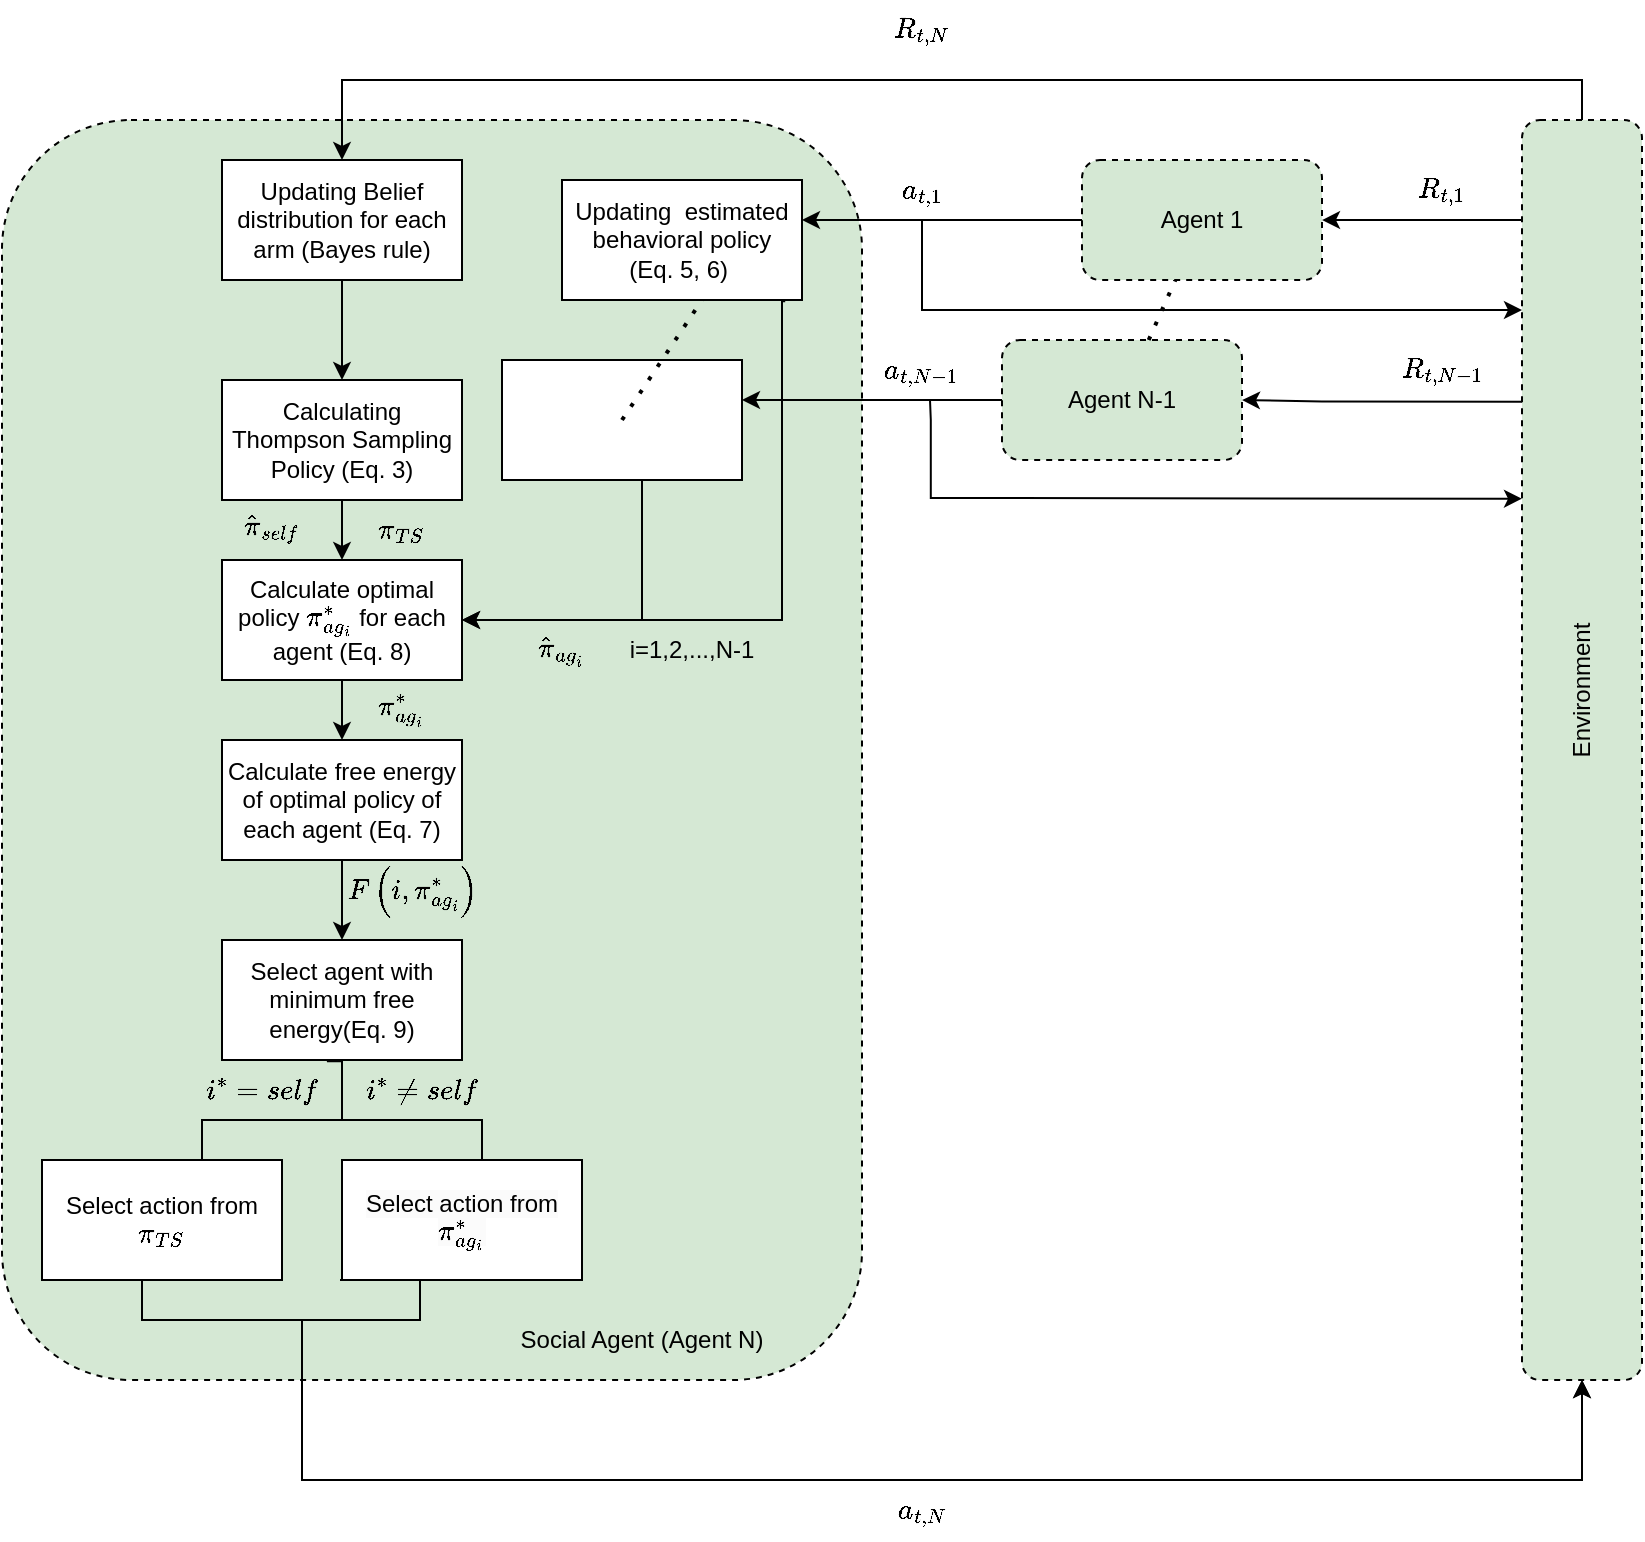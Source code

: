 <mxfile version="21.6.8" type="github" pages="3">
  <diagram name="Page-1" id="jLKKZluM8srTzTSJDMef">
    <mxGraphModel dx="1290" dy="1674" grid="1" gridSize="10" guides="1" tooltips="1" connect="1" arrows="1" fold="1" page="1" pageScale="1" pageWidth="850" pageHeight="1100" math="1" shadow="0">
      <root>
        <mxCell id="0" />
        <mxCell id="1" parent="0" />
        <mxCell id="Uau8ywvGDSGfsXAt1Brf-23" value="" style="startSize=0;dashed=1;rounded=1;fillColor=#D5E8D4;" parent="1" vertex="1">
          <mxGeometry x="20" y="50" width="430" height="630" as="geometry">
            <mxRectangle y="40" width="50" height="40" as="alternateBounds" />
          </mxGeometry>
        </mxCell>
        <mxCell id="Uau8ywvGDSGfsXAt1Brf-1" value="Updating Belief distribution for each arm (Bayes rule)" style="rounded=0;whiteSpace=wrap;html=1;" parent="Uau8ywvGDSGfsXAt1Brf-23" vertex="1">
          <mxGeometry x="110" y="20" width="120" height="60" as="geometry" />
        </mxCell>
        <mxCell id="Uau8ywvGDSGfsXAt1Brf-3" value="Calculating Thompson Sampling Policy (Eq. 3)" style="rounded=0;whiteSpace=wrap;html=1;" parent="Uau8ywvGDSGfsXAt1Brf-23" vertex="1">
          <mxGeometry x="110" y="130" width="120" height="60" as="geometry" />
        </mxCell>
        <mxCell id="Uau8ywvGDSGfsXAt1Brf-2" style="edgeStyle=orthogonalEdgeStyle;rounded=0;orthogonalLoop=1;jettySize=auto;html=1;exitX=0.5;exitY=1;exitDx=0;exitDy=0;entryX=0.5;entryY=0;entryDx=0;entryDy=0;" parent="Uau8ywvGDSGfsXAt1Brf-23" source="Uau8ywvGDSGfsXAt1Brf-1" target="Uau8ywvGDSGfsXAt1Brf-3" edge="1">
          <mxGeometry relative="1" as="geometry">
            <mxPoint x="170" y="120" as="targetPoint" />
          </mxGeometry>
        </mxCell>
        <mxCell id="Uau8ywvGDSGfsXAt1Brf-5" value="Calculate optimal policy \(\pi_{ag_i}^{*}\) for each agent (Eq. 8)" style="rounded=0;whiteSpace=wrap;html=1;" parent="Uau8ywvGDSGfsXAt1Brf-23" vertex="1">
          <mxGeometry x="110" y="220" width="120" height="60" as="geometry" />
        </mxCell>
        <mxCell id="Uau8ywvGDSGfsXAt1Brf-4" style="edgeStyle=orthogonalEdgeStyle;rounded=0;orthogonalLoop=1;jettySize=auto;html=1;entryX=0.5;entryY=0;entryDx=0;entryDy=0;" parent="Uau8ywvGDSGfsXAt1Brf-23" target="Uau8ywvGDSGfsXAt1Brf-5" edge="1">
          <mxGeometry relative="1" as="geometry">
            <mxPoint x="169" y="210" as="targetPoint" />
            <mxPoint x="170" y="190" as="sourcePoint" />
          </mxGeometry>
        </mxCell>
        <mxCell id="Uau8ywvGDSGfsXAt1Brf-7" value="Calculate free energy of optimal policy of each agent (Eq. 7)" style="rounded=0;whiteSpace=wrap;html=1;" parent="Uau8ywvGDSGfsXAt1Brf-23" vertex="1">
          <mxGeometry x="110" y="310" width="120" height="60" as="geometry" />
        </mxCell>
        <mxCell id="Uau8ywvGDSGfsXAt1Brf-6" style="edgeStyle=orthogonalEdgeStyle;rounded=0;orthogonalLoop=1;jettySize=auto;html=1;exitX=0.5;exitY=1;exitDx=0;exitDy=0;entryX=0.5;entryY=0;entryDx=0;entryDy=0;" parent="Uau8ywvGDSGfsXAt1Brf-23" source="Uau8ywvGDSGfsXAt1Brf-5" target="Uau8ywvGDSGfsXAt1Brf-7" edge="1">
          <mxGeometry relative="1" as="geometry">
            <mxPoint x="170" y="310" as="targetPoint" />
          </mxGeometry>
        </mxCell>
        <mxCell id="Uau8ywvGDSGfsXAt1Brf-11" style="edgeStyle=orthogonalEdgeStyle;rounded=0;orthogonalLoop=1;jettySize=auto;html=1;exitX=0.437;exitY=1.01;exitDx=0;exitDy=0;exitPerimeter=0;" parent="Uau8ywvGDSGfsXAt1Brf-23" source="Uau8ywvGDSGfsXAt1Brf-9" edge="1">
          <mxGeometry relative="1" as="geometry">
            <mxPoint x="100" y="530" as="targetPoint" />
            <mxPoint x="160" y="480" as="sourcePoint" />
            <Array as="points">
              <mxPoint x="170" y="471" />
              <mxPoint x="170" y="500" />
              <mxPoint x="100" y="500" />
            </Array>
          </mxGeometry>
        </mxCell>
        <mxCell id="Uau8ywvGDSGfsXAt1Brf-12" style="edgeStyle=orthogonalEdgeStyle;rounded=0;orthogonalLoop=1;jettySize=auto;html=1;exitX=0.5;exitY=1;exitDx=0;exitDy=0;" parent="Uau8ywvGDSGfsXAt1Brf-23" source="Uau8ywvGDSGfsXAt1Brf-9" edge="1">
          <mxGeometry relative="1" as="geometry">
            <mxPoint x="240" y="530" as="targetPoint" />
            <mxPoint x="180" y="480" as="sourcePoint" />
            <Array as="points">
              <mxPoint x="170" y="500" />
              <mxPoint x="240" y="500" />
            </Array>
          </mxGeometry>
        </mxCell>
        <mxCell id="Uau8ywvGDSGfsXAt1Brf-9" value="Select agent with minimum free energy(Eq. 9)" style="rounded=0;whiteSpace=wrap;html=1;" parent="Uau8ywvGDSGfsXAt1Brf-23" vertex="1">
          <mxGeometry x="110" y="410" width="120" height="60" as="geometry" />
        </mxCell>
        <mxCell id="Uau8ywvGDSGfsXAt1Brf-10" style="edgeStyle=orthogonalEdgeStyle;rounded=0;orthogonalLoop=1;jettySize=auto;html=1;exitX=0.5;exitY=1;exitDx=0;exitDy=0;entryX=0.5;entryY=0;entryDx=0;entryDy=0;" parent="Uau8ywvGDSGfsXAt1Brf-23" source="Uau8ywvGDSGfsXAt1Brf-7" target="Uau8ywvGDSGfsXAt1Brf-9" edge="1">
          <mxGeometry relative="1" as="geometry" />
        </mxCell>
        <mxCell id="Uau8ywvGDSGfsXAt1Brf-13" value="Select action from \(\pi_{TS}\)" style="rounded=0;whiteSpace=wrap;html=1;" parent="Uau8ywvGDSGfsXAt1Brf-23" vertex="1">
          <mxGeometry x="20" y="520" width="120" height="60" as="geometry" />
        </mxCell>
        <mxCell id="Uau8ywvGDSGfsXAt1Brf-14" value="&lt;span style=&quot;color: rgb(0, 0, 0); font-family: Helvetica; font-size: 12px; font-style: normal; font-variant-ligatures: normal; font-variant-caps: normal; font-weight: 400; letter-spacing: normal; orphans: 2; text-align: center; text-indent: 0px; text-transform: none; widows: 2; word-spacing: 0px; -webkit-text-stroke-width: 0px; background-color: rgb(251, 251, 251); text-decoration-thickness: initial; text-decoration-style: initial; text-decoration-color: initial; float: none; display: inline !important;&quot;&gt;Select action from\(\pi_{ag_i}^{*}\)&lt;/span&gt;" style="rounded=0;whiteSpace=wrap;html=1;" parent="Uau8ywvGDSGfsXAt1Brf-23" vertex="1">
          <mxGeometry x="170" y="520" width="120" height="60" as="geometry" />
        </mxCell>
        <mxCell id="Uau8ywvGDSGfsXAt1Brf-17" style="edgeStyle=orthogonalEdgeStyle;rounded=0;orthogonalLoop=1;jettySize=auto;html=1;entryX=1;entryY=0.5;entryDx=0;entryDy=0;exitX=0.5;exitY=1;exitDx=0;exitDy=0;" parent="Uau8ywvGDSGfsXAt1Brf-23" target="Uau8ywvGDSGfsXAt1Brf-5" edge="1">
          <mxGeometry relative="1" as="geometry">
            <mxPoint x="320" y="180" as="sourcePoint" />
            <Array as="points">
              <mxPoint x="320" y="250" />
            </Array>
          </mxGeometry>
        </mxCell>
        <mxCell id="Uau8ywvGDSGfsXAt1Brf-18" value="" style="rounded=0;whiteSpace=wrap;html=1;" parent="Uau8ywvGDSGfsXAt1Brf-23" vertex="1">
          <mxGeometry x="250" y="120" width="120" height="60" as="geometry" />
        </mxCell>
        <mxCell id="Uau8ywvGDSGfsXAt1Brf-19" value="" style="endArrow=none;dashed=1;html=1;dashPattern=1 3;strokeWidth=2;rounded=0;" parent="Uau8ywvGDSGfsXAt1Brf-23" edge="1">
          <mxGeometry width="50" height="50" relative="1" as="geometry">
            <mxPoint x="310" y="150" as="sourcePoint" />
            <mxPoint x="350" y="90" as="targetPoint" />
          </mxGeometry>
        </mxCell>
        <mxCell id="fMXsqICDEtxerlvjd7WZ-1" style="edgeStyle=orthogonalEdgeStyle;rounded=0;orthogonalLoop=1;jettySize=auto;html=1;exitX=0.93;exitY=1.01;exitDx=0;exitDy=0;exitPerimeter=0;entryX=1;entryY=0.5;entryDx=0;entryDy=0;" parent="Uau8ywvGDSGfsXAt1Brf-23" source="Uau8ywvGDSGfsXAt1Brf-20" target="Uau8ywvGDSGfsXAt1Brf-5" edge="1">
          <mxGeometry relative="1" as="geometry">
            <mxPoint x="320" y="240" as="targetPoint" />
            <mxPoint x="400" y="100" as="sourcePoint" />
            <Array as="points">
              <mxPoint x="390" y="91" />
              <mxPoint x="390" y="250" />
            </Array>
          </mxGeometry>
        </mxCell>
        <mxCell id="Uau8ywvGDSGfsXAt1Brf-20" value="Updating&amp;nbsp; estimated behavioral policy&lt;br&gt;(Eq. 5, 6)&amp;nbsp;" style="rounded=0;whiteSpace=wrap;html=1;" parent="Uau8ywvGDSGfsXAt1Brf-23" vertex="1">
          <mxGeometry x="280" y="30" width="120" height="60" as="geometry" />
        </mxCell>
        <mxCell id="Uau8ywvGDSGfsXAt1Brf-34" value="Social Agent (Agent N)" style="text;strokeColor=none;align=center;fillColor=none;html=1;verticalAlign=middle;whiteSpace=wrap;rounded=0;" parent="Uau8ywvGDSGfsXAt1Brf-23" vertex="1">
          <mxGeometry x="250" y="590" width="140" height="40" as="geometry" />
        </mxCell>
        <mxCell id="fMXsqICDEtxerlvjd7WZ-4" value="$$\hat{\pi}_{{ag}_i}$$" style="text;strokeColor=none;align=center;fillColor=none;html=1;verticalAlign=middle;whiteSpace=wrap;rounded=0;" parent="Uau8ywvGDSGfsXAt1Brf-23" vertex="1">
          <mxGeometry x="250" y="250" width="60" height="30" as="geometry" />
        </mxCell>
        <mxCell id="Uau8ywvGDSGfsXAt1Brf-25" style="edgeStyle=orthogonalEdgeStyle;rounded=0;orthogonalLoop=1;jettySize=auto;html=1;exitX=0.5;exitY=1;exitDx=0;exitDy=0;" parent="Uau8ywvGDSGfsXAt1Brf-23" edge="1">
          <mxGeometry relative="1" as="geometry">
            <mxPoint x="790" y="630" as="targetPoint" />
            <mxPoint x="169" y="580" as="sourcePoint" />
            <Array as="points">
              <mxPoint x="209" y="580" />
              <mxPoint x="209" y="600" />
              <mxPoint x="150" y="600" />
              <mxPoint x="150" y="680" />
              <mxPoint x="790" y="680" />
            </Array>
          </mxGeometry>
        </mxCell>
        <mxCell id="fMXsqICDEtxerlvjd7WZ-13" value="$$i^* = self$$" style="text;strokeColor=none;align=center;fillColor=none;html=1;verticalAlign=middle;whiteSpace=wrap;rounded=0;" parent="Uau8ywvGDSGfsXAt1Brf-23" vertex="1">
          <mxGeometry x="100" y="480" width="60" height="10" as="geometry" />
        </mxCell>
        <mxCell id="fMXsqICDEtxerlvjd7WZ-16" value="$$i^* \neq self$$" style="text;strokeColor=none;align=center;fillColor=none;html=1;verticalAlign=middle;whiteSpace=wrap;rounded=0;" parent="Uau8ywvGDSGfsXAt1Brf-23" vertex="1">
          <mxGeometry x="180" y="480" width="60" height="10" as="geometry" />
        </mxCell>
        <mxCell id="fMXsqICDEtxerlvjd7WZ-17" value="$$F\left(i, \pi_{{ag}_i}^*\right)$$" style="text;strokeColor=none;align=center;fillColor=none;html=1;verticalAlign=middle;whiteSpace=wrap;rounded=0;" parent="Uau8ywvGDSGfsXAt1Brf-23" vertex="1">
          <mxGeometry x="180" y="380" width="50" height="10" as="geometry" />
        </mxCell>
        <mxCell id="fMXsqICDEtxerlvjd7WZ-18" value="$$\pi_{{ag}_i}^*$$" style="text;strokeColor=none;align=center;fillColor=none;html=1;verticalAlign=middle;whiteSpace=wrap;rounded=0;" parent="Uau8ywvGDSGfsXAt1Brf-23" vertex="1">
          <mxGeometry x="180" y="280" width="40" height="30" as="geometry" />
        </mxCell>
        <mxCell id="fMXsqICDEtxerlvjd7WZ-19" value="$$\pi_{TS}$$" style="text;strokeColor=none;align=center;fillColor=none;html=1;verticalAlign=middle;whiteSpace=wrap;rounded=0;" parent="Uau8ywvGDSGfsXAt1Brf-23" vertex="1">
          <mxGeometry x="180" y="190" width="40" height="30" as="geometry" />
        </mxCell>
        <mxCell id="fMXsqICDEtxerlvjd7WZ-26" value="" style="shape=image;verticalLabelPosition=bottom;verticalAlign=top;imageAspect=0;image=https://static.thenounproject.com/png/2475107-200.png" parent="Uau8ywvGDSGfsXAt1Brf-23" vertex="1">
          <mxGeometry x="180" y="90" width="40" height="30" as="geometry" />
        </mxCell>
        <mxCell id="sl0QnmHDzVYZaA7vwjuD-1" value="$$\hat\pi_{self}$$" style="text;strokeColor=none;align=center;fillColor=none;html=1;verticalAlign=middle;whiteSpace=wrap;rounded=0;" parent="Uau8ywvGDSGfsXAt1Brf-23" vertex="1">
          <mxGeometry x="110" y="190" width="50" height="25" as="geometry" />
        </mxCell>
        <mxCell id="66hetL-OM86COoO7zvc4-2" value="i=1,2,...,N-1" style="text;strokeColor=none;align=center;fillColor=none;html=1;verticalAlign=middle;whiteSpace=wrap;rounded=0;" parent="Uau8ywvGDSGfsXAt1Brf-23" vertex="1">
          <mxGeometry x="300" y="250" width="90" height="30" as="geometry" />
        </mxCell>
        <mxCell id="Uau8ywvGDSGfsXAt1Brf-46" style="edgeStyle=orthogonalEdgeStyle;rounded=0;orthogonalLoop=1;jettySize=auto;html=1;exitX=0;exitY=0.5;exitDx=0;exitDy=0;entryX=1;entryY=0.333;entryDx=0;entryDy=0;entryPerimeter=0;" parent="1" source="Uau8ywvGDSGfsXAt1Brf-36" target="Uau8ywvGDSGfsXAt1Brf-18" edge="1">
          <mxGeometry relative="1" as="geometry">
            <mxPoint x="390" y="190" as="targetPoint" />
            <Array as="points" />
          </mxGeometry>
        </mxCell>
        <mxCell id="Uau8ywvGDSGfsXAt1Brf-36" value="Agent N-1" style="rounded=1;whiteSpace=wrap;html=1;dashed=1;fillColor=#D5E8D4;" parent="1" vertex="1">
          <mxGeometry x="520" y="160" width="120" height="60" as="geometry" />
        </mxCell>
        <mxCell id="Uau8ywvGDSGfsXAt1Brf-37" value="" style="endArrow=none;dashed=1;html=1;dashPattern=1 3;strokeWidth=2;rounded=0;" parent="1" source="Uau8ywvGDSGfsXAt1Brf-36" target="Uau8ywvGDSGfsXAt1Brf-38" edge="1">
          <mxGeometry width="50" height="50" relative="1" as="geometry">
            <mxPoint x="670" y="190" as="sourcePoint" />
            <mxPoint x="590" y="130" as="targetPoint" />
          </mxGeometry>
        </mxCell>
        <mxCell id="Uau8ywvGDSGfsXAt1Brf-45" style="edgeStyle=orthogonalEdgeStyle;rounded=0;orthogonalLoop=1;jettySize=auto;html=1;" parent="1" edge="1">
          <mxGeometry relative="1" as="geometry">
            <mxPoint x="560" y="100" as="sourcePoint" />
            <mxPoint x="420" y="100" as="targetPoint" />
          </mxGeometry>
        </mxCell>
        <mxCell id="Uau8ywvGDSGfsXAt1Brf-110" style="edgeStyle=orthogonalEdgeStyle;rounded=0;orthogonalLoop=1;jettySize=auto;html=1;" parent="1" target="Uau8ywvGDSGfsXAt1Brf-39" edge="1">
          <mxGeometry relative="1" as="geometry">
            <mxPoint x="780" y="140" as="targetPoint" />
            <Array as="points">
              <mxPoint x="480" y="145" />
            </Array>
            <mxPoint x="480" y="100" as="sourcePoint" />
          </mxGeometry>
        </mxCell>
        <mxCell id="Uau8ywvGDSGfsXAt1Brf-38" value="Agent 1" style="rounded=1;whiteSpace=wrap;html=1;dashed=1;fillColor=#D5E8D4;" parent="1" vertex="1">
          <mxGeometry x="560" y="70" width="120" height="60" as="geometry" />
        </mxCell>
        <mxCell id="Uau8ywvGDSGfsXAt1Brf-44" style="edgeStyle=orthogonalEdgeStyle;rounded=0;orthogonalLoop=1;jettySize=auto;html=1;exitX=0.5;exitY=0;exitDx=0;exitDy=0;entryX=0.5;entryY=0;entryDx=0;entryDy=0;" parent="1" source="Uau8ywvGDSGfsXAt1Brf-39" target="Uau8ywvGDSGfsXAt1Brf-1" edge="1">
          <mxGeometry relative="1" as="geometry" />
        </mxCell>
        <mxCell id="Uau8ywvGDSGfsXAt1Brf-57" style="edgeStyle=orthogonalEdgeStyle;rounded=0;orthogonalLoop=1;jettySize=auto;html=1;exitX=0.022;exitY=0.274;exitDx=0;exitDy=0;exitPerimeter=0;" parent="1" edge="1">
          <mxGeometry relative="1" as="geometry">
            <mxPoint x="781.98" y="190.84" as="sourcePoint" />
            <mxPoint x="640" y="190" as="targetPoint" />
            <Array as="points">
              <mxPoint x="680" y="191" />
            </Array>
          </mxGeometry>
        </mxCell>
        <mxCell id="Uau8ywvGDSGfsXAt1Brf-39" value="" style="startSize=0;dashed=1;rounded=1;fillColor=#D5E8D4;" parent="1" vertex="1">
          <mxGeometry x="780" y="50" width="60" height="630" as="geometry" />
        </mxCell>
        <mxCell id="Uau8ywvGDSGfsXAt1Brf-50" value="Environment" style="text;strokeColor=none;align=center;fillColor=none;html=1;verticalAlign=middle;whiteSpace=wrap;rounded=0;rotation=270;" parent="Uau8ywvGDSGfsXAt1Brf-39" vertex="1">
          <mxGeometry y="270" width="60" height="30" as="geometry" />
        </mxCell>
        <mxCell id="Uau8ywvGDSGfsXAt1Brf-49" value="" style="endArrow=classic;html=1;rounded=0;exitX=0;exitY=0.5;exitDx=0;exitDy=0;entryX=-0.055;entryY=0.374;entryDx=0;entryDy=0;entryPerimeter=0;" parent="1" source="Uau8ywvGDSGfsXAt1Brf-36" edge="1">
          <mxGeometry width="50" height="50" relative="1" as="geometry">
            <mxPoint x="524.4" y="170" as="sourcePoint" />
            <mxPoint x="780.0" y="239.36" as="targetPoint" />
            <Array as="points">
              <mxPoint x="500" y="190" />
              <mxPoint x="484" y="190" />
              <mxPoint x="484.4" y="200" />
              <mxPoint x="484.4" y="239" />
            </Array>
          </mxGeometry>
        </mxCell>
        <mxCell id="Uau8ywvGDSGfsXAt1Brf-51" value="$$a_{t,N}$$" style="text;strokeColor=none;align=center;fillColor=none;html=1;verticalAlign=middle;whiteSpace=wrap;rounded=0;" parent="1" vertex="1">
          <mxGeometry x="450" y="730" width="60" height="30" as="geometry" />
        </mxCell>
        <mxCell id="Uau8ywvGDSGfsXAt1Brf-52" value="$$a_{t,N-1}$$" style="text;strokeColor=none;align=center;fillColor=none;html=1;verticalAlign=middle;whiteSpace=wrap;rounded=0;" parent="1" vertex="1">
          <mxGeometry x="450" y="160" width="60" height="30" as="geometry" />
        </mxCell>
        <mxCell id="Uau8ywvGDSGfsXAt1Brf-53" value="$$a_{t,1}$$" style="text;strokeColor=none;align=center;fillColor=none;html=1;verticalAlign=middle;whiteSpace=wrap;rounded=0;" parent="1" vertex="1">
          <mxGeometry x="450" y="70" width="60" height="30" as="geometry" />
        </mxCell>
        <mxCell id="Uau8ywvGDSGfsXAt1Brf-56" value="$$R_{t,N}$$" style="text;strokeColor=none;align=center;fillColor=none;html=1;verticalAlign=middle;whiteSpace=wrap;rounded=0;" parent="1" vertex="1">
          <mxGeometry x="450" y="-10" width="60" height="30" as="geometry" />
        </mxCell>
        <mxCell id="Uau8ywvGDSGfsXAt1Brf-65" value="" style="endArrow=classic;html=1;rounded=0;entryX=1;entryY=0.667;entryDx=0;entryDy=0;entryPerimeter=0;" parent="1" edge="1">
          <mxGeometry width="50" height="50" relative="1" as="geometry">
            <mxPoint x="780" y="100" as="sourcePoint" />
            <mxPoint x="680" y="100.02" as="targetPoint" />
            <Array as="points">
              <mxPoint x="690" y="100" />
            </Array>
          </mxGeometry>
        </mxCell>
        <mxCell id="Uau8ywvGDSGfsXAt1Brf-107" value="$$R_{t,1}$$" style="text;strokeColor=none;align=center;fillColor=none;html=1;verticalAlign=middle;whiteSpace=wrap;rounded=0;" parent="1" vertex="1">
          <mxGeometry x="710" y="70" width="60" height="30" as="geometry" />
        </mxCell>
        <mxCell id="Uau8ywvGDSGfsXAt1Brf-108" value="$$R_{t,N-1}$$" style="text;strokeColor=none;align=center;fillColor=none;html=1;verticalAlign=middle;whiteSpace=wrap;rounded=0;" parent="1" vertex="1">
          <mxGeometry x="710" y="165" width="60" height="20" as="geometry" />
        </mxCell>
        <mxCell id="Uau8ywvGDSGfsXAt1Brf-28" style="edgeStyle=orthogonalEdgeStyle;rounded=0;orthogonalLoop=1;jettySize=auto;html=1;" parent="1" target="Uau8ywvGDSGfsXAt1Brf-39" edge="1">
          <mxGeometry relative="1" as="geometry">
            <mxPoint x="820" y="660" as="targetPoint" />
            <mxPoint x="90" y="630" as="sourcePoint" />
            <Array as="points">
              <mxPoint x="90" y="650" />
              <mxPoint x="170" y="650" />
              <mxPoint x="170" y="730" />
              <mxPoint x="810" y="730" />
            </Array>
          </mxGeometry>
        </mxCell>
      </root>
    </mxGraphModel>
  </diagram>
  <diagram id="8tD_rVsal_eQz5luLfDJ" name="Page-2">
    <mxGraphModel dx="1290" dy="574" grid="1" gridSize="10" guides="1" tooltips="1" connect="1" arrows="1" fold="1" page="1" pageScale="1" pageWidth="850" pageHeight="1100" math="1" shadow="0">
      <root>
        <mxCell id="0" />
        <mxCell id="1" parent="0" />
        <mxCell id="ndtwWIUN0t6fgnPoVDJu-1" value="" style="startSize=0;dashed=1;rounded=1;fillColor=#D5E8D4;" parent="1" vertex="1">
          <mxGeometry x="10" y="50" width="430" height="630" as="geometry">
            <mxRectangle x="10" y="50" width="50" height="40" as="alternateBounds" />
          </mxGeometry>
        </mxCell>
        <mxCell id="ndtwWIUN0t6fgnPoVDJu-2" value="بروزرسانی توزیع‌های باور&amp;nbsp;&lt;br&gt;{قانون بیز}" style="rounded=0;whiteSpace=wrap;html=1;" parent="ndtwWIUN0t6fgnPoVDJu-1" vertex="1">
          <mxGeometry x="110" y="20" width="120" height="60" as="geometry" />
        </mxCell>
        <mxCell id="ndtwWIUN0t6fgnPoVDJu-3" value="محاسبه‌ی سیاست الگوریتم نمونه برداری تامپسون&lt;br&gt;{3.3 معادله }" style="rounded=0;whiteSpace=wrap;html=1;" parent="ndtwWIUN0t6fgnPoVDJu-1" vertex="1">
          <mxGeometry x="110" y="130" width="120" height="60" as="geometry" />
        </mxCell>
        <mxCell id="ndtwWIUN0t6fgnPoVDJu-4" style="edgeStyle=orthogonalEdgeStyle;rounded=0;orthogonalLoop=1;jettySize=auto;html=1;exitX=0.5;exitY=1;exitDx=0;exitDy=0;entryX=0.5;entryY=0;entryDx=0;entryDy=0;" parent="ndtwWIUN0t6fgnPoVDJu-1" source="ndtwWIUN0t6fgnPoVDJu-2" target="ndtwWIUN0t6fgnPoVDJu-3" edge="1">
          <mxGeometry relative="1" as="geometry">
            <mxPoint x="170" y="120" as="targetPoint" />
          </mxGeometry>
        </mxCell>
        <mxCell id="ndtwWIUN0t6fgnPoVDJu-5" value="محاسبه سیاست بهینه&amp;nbsp;&lt;br&gt;برای هر عامل&lt;br&gt;{3.8 معادله }" style="rounded=0;whiteSpace=wrap;html=1;" parent="ndtwWIUN0t6fgnPoVDJu-1" vertex="1">
          <mxGeometry x="110" y="220" width="120" height="60" as="geometry" />
        </mxCell>
        <mxCell id="ndtwWIUN0t6fgnPoVDJu-6" style="edgeStyle=orthogonalEdgeStyle;rounded=0;orthogonalLoop=1;jettySize=auto;html=1;entryX=0.5;entryY=0;entryDx=0;entryDy=0;" parent="ndtwWIUN0t6fgnPoVDJu-1" target="ndtwWIUN0t6fgnPoVDJu-5" edge="1">
          <mxGeometry relative="1" as="geometry">
            <mxPoint x="169" y="210" as="targetPoint" />
            <mxPoint x="170" y="190" as="sourcePoint" />
          </mxGeometry>
        </mxCell>
        <mxCell id="ndtwWIUN0t6fgnPoVDJu-7" value="محاسبه‌ی انرژی آزاد برای سیاست‌های بهینه عامل‌ها&amp;nbsp;&lt;br&gt;{3.7 معادله }" style="rounded=0;whiteSpace=wrap;html=1;" parent="ndtwWIUN0t6fgnPoVDJu-1" vertex="1">
          <mxGeometry x="110" y="310" width="120" height="60" as="geometry" />
        </mxCell>
        <mxCell id="ndtwWIUN0t6fgnPoVDJu-8" style="edgeStyle=orthogonalEdgeStyle;rounded=0;orthogonalLoop=1;jettySize=auto;html=1;exitX=0.5;exitY=1;exitDx=0;exitDy=0;entryX=0.5;entryY=0;entryDx=0;entryDy=0;" parent="ndtwWIUN0t6fgnPoVDJu-1" source="ndtwWIUN0t6fgnPoVDJu-5" target="ndtwWIUN0t6fgnPoVDJu-7" edge="1">
          <mxGeometry relative="1" as="geometry">
            <mxPoint x="170" y="310" as="targetPoint" />
          </mxGeometry>
        </mxCell>
        <mxCell id="ndtwWIUN0t6fgnPoVDJu-9" style="edgeStyle=orthogonalEdgeStyle;rounded=0;orthogonalLoop=1;jettySize=auto;html=1;exitX=0.437;exitY=1.01;exitDx=0;exitDy=0;exitPerimeter=0;" parent="ndtwWIUN0t6fgnPoVDJu-1" source="ndtwWIUN0t6fgnPoVDJu-11" edge="1">
          <mxGeometry relative="1" as="geometry">
            <mxPoint x="100" y="530" as="targetPoint" />
            <mxPoint x="160" y="480" as="sourcePoint" />
            <Array as="points">
              <mxPoint x="170" y="471" />
              <mxPoint x="170" y="500" />
              <mxPoint x="100" y="500" />
            </Array>
          </mxGeometry>
        </mxCell>
        <mxCell id="ndtwWIUN0t6fgnPoVDJu-10" style="edgeStyle=orthogonalEdgeStyle;rounded=0;orthogonalLoop=1;jettySize=auto;html=1;exitX=0.75;exitY=1;exitDx=0;exitDy=0;" parent="ndtwWIUN0t6fgnPoVDJu-1" source="ndtwWIUN0t6fgnPoVDJu-11" edge="1">
          <mxGeometry relative="1" as="geometry">
            <mxPoint x="240" y="530" as="targetPoint" />
            <mxPoint x="180" y="480" as="sourcePoint" />
            <Array as="points">
              <mxPoint x="170" y="470" />
              <mxPoint x="170" y="500" />
              <mxPoint x="240" y="500" />
            </Array>
          </mxGeometry>
        </mxCell>
        <mxCell id="ndtwWIUN0t6fgnPoVDJu-11" value="انتخاب عامل دارای کمینه انرژی آزاد&lt;br&gt;{3.9 معادله }" style="rounded=0;whiteSpace=wrap;html=1;" parent="ndtwWIUN0t6fgnPoVDJu-1" vertex="1">
          <mxGeometry x="110" y="410" width="120" height="60" as="geometry" />
        </mxCell>
        <mxCell id="ndtwWIUN0t6fgnPoVDJu-12" style="edgeStyle=orthogonalEdgeStyle;rounded=0;orthogonalLoop=1;jettySize=auto;html=1;exitX=0.5;exitY=1;exitDx=0;exitDy=0;entryX=0.5;entryY=0;entryDx=0;entryDy=0;" parent="ndtwWIUN0t6fgnPoVDJu-1" source="ndtwWIUN0t6fgnPoVDJu-7" target="ndtwWIUN0t6fgnPoVDJu-11" edge="1">
          <mxGeometry relative="1" as="geometry" />
        </mxCell>
        <mxCell id="ndtwWIUN0t6fgnPoVDJu-13" value="انتخاب عمل بر اساس&lt;br&gt;&amp;nbsp;\(\pi_{TS}\)" style="rounded=0;whiteSpace=wrap;html=1;" parent="ndtwWIUN0t6fgnPoVDJu-1" vertex="1">
          <mxGeometry x="20" y="520" width="120" height="60" as="geometry" />
        </mxCell>
        <mxCell id="ndtwWIUN0t6fgnPoVDJu-14" value="&lt;span style=&quot;color: rgb(0, 0, 0); font-family: Helvetica; font-size: 12px; font-style: normal; font-variant-ligatures: normal; font-variant-caps: normal; font-weight: 400; letter-spacing: normal; orphans: 2; text-align: center; text-indent: 0px; text-transform: none; widows: 2; word-spacing: 0px; -webkit-text-stroke-width: 0px; background-color: rgb(251, 251, 251); text-decoration-thickness: initial; text-decoration-style: initial; text-decoration-color: initial; float: none; display: inline !important;&quot;&gt;انتخاب عمل بر اساس&lt;br&gt;\(\pi_{ag_i}^{*}\)&lt;/span&gt;" style="rounded=0;whiteSpace=wrap;html=1;" parent="ndtwWIUN0t6fgnPoVDJu-1" vertex="1">
          <mxGeometry x="170" y="520" width="120" height="60" as="geometry" />
        </mxCell>
        <mxCell id="ndtwWIUN0t6fgnPoVDJu-15" style="edgeStyle=orthogonalEdgeStyle;rounded=0;orthogonalLoop=1;jettySize=auto;html=1;entryX=1;entryY=0.5;entryDx=0;entryDy=0;exitX=0.5;exitY=1;exitDx=0;exitDy=0;" parent="ndtwWIUN0t6fgnPoVDJu-1" target="ndtwWIUN0t6fgnPoVDJu-5" edge="1">
          <mxGeometry relative="1" as="geometry">
            <mxPoint x="320" y="180" as="sourcePoint" />
            <Array as="points">
              <mxPoint x="320" y="250" />
            </Array>
          </mxGeometry>
        </mxCell>
        <mxCell id="ndtwWIUN0t6fgnPoVDJu-16" value="" style="rounded=0;whiteSpace=wrap;html=1;" parent="ndtwWIUN0t6fgnPoVDJu-1" vertex="1">
          <mxGeometry x="250" y="120" width="120" height="60" as="geometry" />
        </mxCell>
        <mxCell id="ndtwWIUN0t6fgnPoVDJu-17" value="" style="endArrow=none;dashed=1;html=1;dashPattern=1 3;strokeWidth=2;rounded=0;" parent="ndtwWIUN0t6fgnPoVDJu-1" edge="1">
          <mxGeometry width="50" height="50" relative="1" as="geometry">
            <mxPoint x="310" y="150" as="sourcePoint" />
            <mxPoint x="350" y="90" as="targetPoint" />
          </mxGeometry>
        </mxCell>
        <mxCell id="ndtwWIUN0t6fgnPoVDJu-18" style="edgeStyle=orthogonalEdgeStyle;rounded=0;orthogonalLoop=1;jettySize=auto;html=1;exitX=0.93;exitY=1.01;exitDx=0;exitDy=0;exitPerimeter=0;entryX=1;entryY=0.5;entryDx=0;entryDy=0;" parent="ndtwWIUN0t6fgnPoVDJu-1" source="ndtwWIUN0t6fgnPoVDJu-19" target="ndtwWIUN0t6fgnPoVDJu-5" edge="1">
          <mxGeometry relative="1" as="geometry">
            <mxPoint x="320" y="240" as="targetPoint" />
            <mxPoint x="400" y="100" as="sourcePoint" />
            <Array as="points">
              <mxPoint x="390" y="91" />
              <mxPoint x="390" y="250" />
            </Array>
          </mxGeometry>
        </mxCell>
        <mxCell id="ndtwWIUN0t6fgnPoVDJu-19" value="بروز رسانی سیاست رفتاری تخمین زده شده&lt;br&gt;{3.5، 3.6 معادلات&amp;nbsp;}" style="rounded=0;whiteSpace=wrap;html=1;" parent="ndtwWIUN0t6fgnPoVDJu-1" vertex="1">
          <mxGeometry x="280" y="30" width="120" height="60" as="geometry" />
        </mxCell>
        <mxCell id="ndtwWIUN0t6fgnPoVDJu-20" value="عامل اجتماعی(N عامل)" style="text;strokeColor=none;align=center;fillColor=none;html=1;verticalAlign=middle;whiteSpace=wrap;rounded=0;" parent="ndtwWIUN0t6fgnPoVDJu-1" vertex="1">
          <mxGeometry x="250" y="590" width="140" height="40" as="geometry" />
        </mxCell>
        <mxCell id="ndtwWIUN0t6fgnPoVDJu-22" style="edgeStyle=orthogonalEdgeStyle;rounded=0;orthogonalLoop=1;jettySize=auto;html=1;exitX=0.5;exitY=1;exitDx=0;exitDy=0;entryX=0.5;entryY=1;entryDx=0;entryDy=0;" parent="ndtwWIUN0t6fgnPoVDJu-1" target="ndtwWIUN0t6fgnPoVDJu-37" edge="1">
          <mxGeometry relative="1" as="geometry">
            <mxPoint x="819" y="640" as="targetPoint" />
            <mxPoint x="179" y="580" as="sourcePoint" />
            <Array as="points">
              <mxPoint x="219" y="580" />
              <mxPoint x="219" y="600" />
              <mxPoint x="160" y="600" />
              <mxPoint x="160" y="680" />
              <mxPoint x="800" y="680" />
            </Array>
          </mxGeometry>
        </mxCell>
        <mxCell id="ndtwWIUN0t6fgnPoVDJu-25" value="$$F\left(i, \pi_{{ag}_i}^*\right)$$" style="text;strokeColor=none;align=center;fillColor=none;html=1;verticalAlign=middle;whiteSpace=wrap;rounded=0;" parent="ndtwWIUN0t6fgnPoVDJu-1" vertex="1">
          <mxGeometry x="190" y="390" width="30" height="10" as="geometry" />
        </mxCell>
        <mxCell id="ndtwWIUN0t6fgnPoVDJu-28" value="" style="shape=image;verticalLabelPosition=bottom;verticalAlign=top;imageAspect=0;image=https://static.thenounproject.com/png/2475107-200.png" parent="ndtwWIUN0t6fgnPoVDJu-1" vertex="1">
          <mxGeometry x="180" y="90" width="40" height="30" as="geometry" />
        </mxCell>
        <mxCell id="g6mAgyhkgIrgwWrr3cyB-2" value="$$\pi_{TS}$$" style="text;strokeColor=none;align=center;fillColor=none;html=1;verticalAlign=middle;whiteSpace=wrap;rounded=0;" parent="ndtwWIUN0t6fgnPoVDJu-1" vertex="1">
          <mxGeometry x="185" y="190" width="40" height="30" as="geometry" />
        </mxCell>
        <mxCell id="g6mAgyhkgIrgwWrr3cyB-1" value="$$\pi_{{ag}_i}^*$$" style="text;strokeColor=none;align=center;fillColor=none;html=1;verticalAlign=middle;whiteSpace=wrap;rounded=0;" parent="ndtwWIUN0t6fgnPoVDJu-1" vertex="1">
          <mxGeometry x="185" y="280" width="40" height="30" as="geometry" />
        </mxCell>
        <mxCell id="9xQlH-c4A5kM8fqZ1FGV-14" value="i=1,2,...,N-1" style="text;strokeColor=none;align=center;fillColor=none;html=1;verticalAlign=middle;whiteSpace=wrap;rounded=0;" parent="ndtwWIUN0t6fgnPoVDJu-1" vertex="1">
          <mxGeometry x="310" y="260" width="90" height="30" as="geometry" />
        </mxCell>
        <mxCell id="9xQlH-c4A5kM8fqZ1FGV-13" value="$$i^* \neq self$$" style="text;strokeColor=none;align=center;fillColor=none;html=1;verticalAlign=middle;whiteSpace=wrap;rounded=0;" parent="ndtwWIUN0t6fgnPoVDJu-1" vertex="1">
          <mxGeometry x="180" y="480" width="60" height="10" as="geometry" />
        </mxCell>
        <mxCell id="9xQlH-c4A5kM8fqZ1FGV-12" value="$$i^* = self$$" style="text;strokeColor=none;align=center;fillColor=none;html=1;verticalAlign=middle;whiteSpace=wrap;rounded=0;" parent="ndtwWIUN0t6fgnPoVDJu-1" vertex="1">
          <mxGeometry x="100" y="480" width="60" height="10" as="geometry" />
        </mxCell>
        <mxCell id="ndtwWIUN0t6fgnPoVDJu-29" style="edgeStyle=orthogonalEdgeStyle;rounded=0;orthogonalLoop=1;jettySize=auto;html=1;exitX=0;exitY=0.5;exitDx=0;exitDy=0;entryX=1;entryY=0.333;entryDx=0;entryDy=0;entryPerimeter=0;" parent="1" source="ndtwWIUN0t6fgnPoVDJu-30" target="ndtwWIUN0t6fgnPoVDJu-16" edge="1">
          <mxGeometry relative="1" as="geometry">
            <mxPoint x="390" y="190" as="targetPoint" />
            <Array as="points" />
          </mxGeometry>
        </mxCell>
        <mxCell id="ndtwWIUN0t6fgnPoVDJu-30" value="N - 1 عامل" style="rounded=1;whiteSpace=wrap;html=1;fillColor=#D5E8D4;dashed=1;" parent="1" vertex="1">
          <mxGeometry x="520" y="160" width="120" height="60" as="geometry" />
        </mxCell>
        <mxCell id="ndtwWIUN0t6fgnPoVDJu-31" value="" style="endArrow=none;dashed=1;html=1;dashPattern=1 3;strokeWidth=2;rounded=0;" parent="1" source="ndtwWIUN0t6fgnPoVDJu-30" target="ndtwWIUN0t6fgnPoVDJu-34" edge="1">
          <mxGeometry width="50" height="50" relative="1" as="geometry">
            <mxPoint x="670" y="190" as="sourcePoint" />
            <mxPoint x="590" y="130" as="targetPoint" />
          </mxGeometry>
        </mxCell>
        <mxCell id="ndtwWIUN0t6fgnPoVDJu-32" style="edgeStyle=orthogonalEdgeStyle;rounded=0;orthogonalLoop=1;jettySize=auto;html=1;" parent="1" edge="1">
          <mxGeometry relative="1" as="geometry">
            <mxPoint x="560" y="100" as="sourcePoint" />
            <mxPoint x="410" y="100" as="targetPoint" />
          </mxGeometry>
        </mxCell>
        <mxCell id="ndtwWIUN0t6fgnPoVDJu-33" style="edgeStyle=orthogonalEdgeStyle;rounded=0;orthogonalLoop=1;jettySize=auto;html=1;" parent="1" target="ndtwWIUN0t6fgnPoVDJu-37" edge="1">
          <mxGeometry relative="1" as="geometry">
            <mxPoint x="780" y="140" as="targetPoint" />
            <Array as="points">
              <mxPoint x="480" y="145" />
            </Array>
            <mxPoint x="480" y="100" as="sourcePoint" />
          </mxGeometry>
        </mxCell>
        <mxCell id="ndtwWIUN0t6fgnPoVDJu-34" value="عامل 1&lt;br&gt;" style="rounded=1;whiteSpace=wrap;html=1;fillColor=#D5E8D4;dashed=1;" parent="1" vertex="1">
          <mxGeometry x="560" y="70" width="120" height="60" as="geometry" />
        </mxCell>
        <mxCell id="ndtwWIUN0t6fgnPoVDJu-35" style="edgeStyle=orthogonalEdgeStyle;rounded=0;orthogonalLoop=1;jettySize=auto;html=1;exitX=0.5;exitY=0;exitDx=0;exitDy=0;entryX=0.5;entryY=0;entryDx=0;entryDy=0;" parent="1" source="ndtwWIUN0t6fgnPoVDJu-37" target="ndtwWIUN0t6fgnPoVDJu-2" edge="1">
          <mxGeometry relative="1" as="geometry" />
        </mxCell>
        <mxCell id="ndtwWIUN0t6fgnPoVDJu-36" style="edgeStyle=orthogonalEdgeStyle;rounded=0;orthogonalLoop=1;jettySize=auto;html=1;exitX=0.022;exitY=0.274;exitDx=0;exitDy=0;exitPerimeter=0;" parent="1" edge="1">
          <mxGeometry relative="1" as="geometry">
            <mxPoint x="781.98" y="190.84" as="sourcePoint" />
            <mxPoint x="640" y="190" as="targetPoint" />
            <Array as="points">
              <mxPoint x="680" y="191" />
            </Array>
          </mxGeometry>
        </mxCell>
        <mxCell id="ndtwWIUN0t6fgnPoVDJu-37" value="" style="startSize=0;rounded=1;dashed=1;fillColor=#D5E8D4;" parent="1" vertex="1">
          <mxGeometry x="780" y="50" width="60" height="630" as="geometry" />
        </mxCell>
        <mxCell id="ndtwWIUN0t6fgnPoVDJu-38" value="محیط&lt;br&gt;" style="text;strokeColor=none;align=center;fillColor=none;html=1;verticalAlign=middle;whiteSpace=wrap;rounded=0;rotation=270;" parent="ndtwWIUN0t6fgnPoVDJu-37" vertex="1">
          <mxGeometry y="270" width="60" height="30" as="geometry" />
        </mxCell>
        <mxCell id="ndtwWIUN0t6fgnPoVDJu-39" value="" style="endArrow=classic;html=1;rounded=0;exitX=0;exitY=0.5;exitDx=0;exitDy=0;entryX=-0.055;entryY=0.374;entryDx=0;entryDy=0;entryPerimeter=0;" parent="1" source="ndtwWIUN0t6fgnPoVDJu-30" edge="1">
          <mxGeometry width="50" height="50" relative="1" as="geometry">
            <mxPoint x="524.4" y="170" as="sourcePoint" />
            <mxPoint x="780.0" y="239.36" as="targetPoint" />
            <Array as="points">
              <mxPoint x="500" y="190" />
              <mxPoint x="484" y="190" />
              <mxPoint x="484.4" y="200" />
              <mxPoint x="484.4" y="239" />
            </Array>
          </mxGeometry>
        </mxCell>
        <mxCell id="ndtwWIUN0t6fgnPoVDJu-44" value="" style="endArrow=classic;html=1;rounded=0;entryX=1;entryY=0.667;entryDx=0;entryDy=0;entryPerimeter=0;" parent="1" edge="1">
          <mxGeometry width="50" height="50" relative="1" as="geometry">
            <mxPoint x="780" y="100" as="sourcePoint" />
            <mxPoint x="680" y="100.02" as="targetPoint" />
            <Array as="points">
              <mxPoint x="690" y="100" />
            </Array>
          </mxGeometry>
        </mxCell>
        <mxCell id="ndtwWIUN0t6fgnPoVDJu-47" style="edgeStyle=orthogonalEdgeStyle;rounded=0;orthogonalLoop=1;jettySize=auto;html=1;" parent="1" target="ndtwWIUN0t6fgnPoVDJu-37" edge="1">
          <mxGeometry relative="1" as="geometry">
            <mxPoint x="820" y="660" as="targetPoint" />
            <mxPoint x="90" y="630" as="sourcePoint" />
            <Array as="points">
              <mxPoint x="90" y="650" />
              <mxPoint x="170" y="650" />
              <mxPoint x="170" y="730" />
              <mxPoint x="810" y="730" />
            </Array>
          </mxGeometry>
        </mxCell>
        <mxCell id="g6mAgyhkgIrgwWrr3cyB-3" value="$$\hat\pi_{self}$$" style="text;strokeColor=none;align=center;fillColor=none;html=1;verticalAlign=middle;whiteSpace=wrap;rounded=0;" parent="1" vertex="1">
          <mxGeometry x="130" y="240" width="50" height="25" as="geometry" />
        </mxCell>
        <mxCell id="9xQlH-c4A5kM8fqZ1FGV-11" value="$$\hat{\pi}_{{ag}_i}$$" style="text;strokeColor=none;align=center;fillColor=none;html=1;verticalAlign=middle;whiteSpace=wrap;rounded=0;" parent="1" vertex="1">
          <mxGeometry x="280" y="310" width="60" height="30" as="geometry" />
        </mxCell>
        <mxCell id="9xQlH-c4A5kM8fqZ1FGV-15" value="$$a_{t,N}$$" style="text;strokeColor=none;align=center;fillColor=none;html=1;verticalAlign=middle;whiteSpace=wrap;rounded=0;" parent="1" vertex="1">
          <mxGeometry x="460" y="730" width="60" height="30" as="geometry" />
        </mxCell>
        <mxCell id="9xQlH-c4A5kM8fqZ1FGV-16" value="$$a_{t,N-1}$$" style="text;strokeColor=none;align=center;fillColor=none;html=1;verticalAlign=middle;whiteSpace=wrap;rounded=0;" parent="1" vertex="1">
          <mxGeometry x="460" y="165" width="60" height="30" as="geometry" />
        </mxCell>
        <mxCell id="9xQlH-c4A5kM8fqZ1FGV-17" value="$$a_{t,1}$$" style="text;strokeColor=none;align=center;fillColor=none;html=1;verticalAlign=middle;whiteSpace=wrap;rounded=0;" parent="1" vertex="1">
          <mxGeometry x="460" y="70" width="60" height="30" as="geometry" />
        </mxCell>
        <mxCell id="9xQlH-c4A5kM8fqZ1FGV-18" value="$$R_{t,N}$$" style="text;strokeColor=none;align=center;fillColor=none;html=1;verticalAlign=middle;whiteSpace=wrap;rounded=0;" parent="1" vertex="1">
          <mxGeometry x="460" width="60" height="30" as="geometry" />
        </mxCell>
        <mxCell id="9xQlH-c4A5kM8fqZ1FGV-19" value="$$R_{t,1}$$" style="text;strokeColor=none;align=center;fillColor=none;html=1;verticalAlign=middle;whiteSpace=wrap;rounded=0;" parent="1" vertex="1">
          <mxGeometry x="720" y="70" width="60" height="30" as="geometry" />
        </mxCell>
        <mxCell id="9xQlH-c4A5kM8fqZ1FGV-20" value="$$R_{t,N-1}$$" style="text;strokeColor=none;align=center;fillColor=none;html=1;verticalAlign=middle;whiteSpace=wrap;rounded=0;" parent="1" vertex="1">
          <mxGeometry x="720" y="170" width="60" height="20" as="geometry" />
        </mxCell>
      </root>
    </mxGraphModel>
  </diagram>
  <diagram id="_OGd2kB8vAR2tAzhI2ow" name="Page-3">
    <mxGraphModel dx="1290" dy="574" grid="1" gridSize="10" guides="1" tooltips="1" connect="1" arrows="1" fold="1" page="1" pageScale="1" pageWidth="850" pageHeight="1100" math="0" shadow="0">
      <root>
        <mxCell id="0" />
        <mxCell id="1" parent="0" />
        <mxCell id="-ATitZwe3ggir1WuuC40-1" value="Agent 1" style="rounded=1;whiteSpace=wrap;html=1;dashed=1;fillColor=#D5E8D4;" vertex="1" parent="1">
          <mxGeometry x="120" y="150" width="120" height="60" as="geometry" />
        </mxCell>
        <mxCell id="-ATitZwe3ggir1WuuC40-2" value="Agent N-1" style="rounded=1;whiteSpace=wrap;html=1;dashed=1;fillColor=#D5E8D4;" vertex="1" parent="1">
          <mxGeometry x="120" y="280" width="120" height="60" as="geometry" />
        </mxCell>
        <mxCell id="-ATitZwe3ggir1WuuC40-3" value="Agent N" style="rounded=1;whiteSpace=wrap;html=1;dashed=1;fillColor=#D5E8D4;" vertex="1" parent="1">
          <mxGeometry x="120" y="400" width="120" height="60" as="geometry" />
        </mxCell>
        <mxCell id="bitdkd5JTXeGRDQtS21x-1" value="" style="endArrow=none;dashed=1;html=1;dashPattern=1 3;strokeWidth=2;rounded=0;" edge="1" parent="1">
          <mxGeometry width="50" height="50" relative="1" as="geometry">
            <mxPoint x="179.5" y="280" as="sourcePoint" />
            <mxPoint x="179.5" y="210" as="targetPoint" />
          </mxGeometry>
        </mxCell>
        <mxCell id="BtVIxPHKuu_6yGkPajfr-1" value="" style="startSize=0;dashed=1;rounded=1;fillColor=#D5E8D4;" vertex="1" parent="1">
          <mxGeometry x="395" y="127.5" width="60" height="365" as="geometry" />
        </mxCell>
        <mxCell id="BtVIxPHKuu_6yGkPajfr-2" value="Environment" style="text;strokeColor=none;align=center;fillColor=none;html=1;verticalAlign=middle;whiteSpace=wrap;rounded=0;rotation=270;" vertex="1" parent="BtVIxPHKuu_6yGkPajfr-1">
          <mxGeometry y="156.429" width="60" height="17.381" as="geometry" />
        </mxCell>
        <mxCell id="tvSq_tL5TE6HoE2mYcIx-1" value="" style="endArrow=classic;html=1;rounded=0;entryX=1;entryY=0.5;entryDx=0;entryDy=0;" edge="1" parent="1">
          <mxGeometry width="50" height="50" relative="1" as="geometry">
            <mxPoint x="395" y="170" as="sourcePoint" />
            <mxPoint x="240" y="170" as="targetPoint" />
            <Array as="points">
              <mxPoint x="305" y="170" />
            </Array>
          </mxGeometry>
        </mxCell>
        <mxCell id="tvSq_tL5TE6HoE2mYcIx-2" value="$$R_{t,1}$$" style="text;strokeColor=none;align=center;fillColor=none;html=1;verticalAlign=middle;whiteSpace=wrap;rounded=0;" vertex="1" parent="1">
          <mxGeometry x="290" y="140" width="60" height="30" as="geometry" />
        </mxCell>
        <mxCell id="V2woF7yq93s5zGu9kydT-1" value="$$a_{t,N}$$" style="text;strokeColor=none;align=center;fillColor=none;html=1;verticalAlign=middle;whiteSpace=wrap;rounded=0;" vertex="1" parent="1">
          <mxGeometry x="290" y="440" width="60" height="30" as="geometry" />
        </mxCell>
        <mxCell id="V2woF7yq93s5zGu9kydT-2" value="" style="endArrow=classic;html=1;rounded=0;entryX=0.083;entryY=0.856;entryDx=0;entryDy=0;entryPerimeter=0;" edge="1" parent="1" target="BtVIxPHKuu_6yGkPajfr-1">
          <mxGeometry width="50" height="50" relative="1" as="geometry">
            <mxPoint x="330" y="440" as="sourcePoint" />
            <mxPoint x="390" y="440" as="targetPoint" />
            <Array as="points">
              <mxPoint x="240" y="440" />
            </Array>
          </mxGeometry>
        </mxCell>
        <mxCell id="V2woF7yq93s5zGu9kydT-4" value="$$a_{t,1}$$" style="text;strokeColor=none;align=center;fillColor=none;html=1;verticalAlign=middle;whiteSpace=wrap;rounded=0;" vertex="1" parent="1">
          <mxGeometry x="290" y="190" width="60" height="30" as="geometry" />
        </mxCell>
        <mxCell id="V2woF7yq93s5zGu9kydT-5" value="" style="endArrow=classic;html=1;rounded=0;entryX=0.05;entryY=0.173;entryDx=0;entryDy=0;entryPerimeter=0;" edge="1" parent="1" target="BtVIxPHKuu_6yGkPajfr-1">
          <mxGeometry width="50" height="50" relative="1" as="geometry">
            <mxPoint x="330" y="190" as="sourcePoint" />
            <mxPoint x="390" y="190" as="targetPoint" />
            <Array as="points">
              <mxPoint x="240" y="190" />
            </Array>
          </mxGeometry>
        </mxCell>
        <mxCell id="V2woF7yq93s5zGu9kydT-6" value="" style="endArrow=classic;html=1;rounded=0;entryX=1;entryY=0.5;entryDx=0;entryDy=0;" edge="1" parent="1">
          <mxGeometry width="50" height="50" relative="1" as="geometry">
            <mxPoint x="395" y="300" as="sourcePoint" />
            <mxPoint x="240" y="300" as="targetPoint" />
            <Array as="points">
              <mxPoint x="305" y="300" />
            </Array>
          </mxGeometry>
        </mxCell>
        <mxCell id="V2woF7yq93s5zGu9kydT-7" value="$$R_{t,N-1}$$" style="text;strokeColor=none;align=center;fillColor=none;html=1;verticalAlign=middle;whiteSpace=wrap;rounded=0;" vertex="1" parent="1">
          <mxGeometry x="290" y="270" width="60" height="30" as="geometry" />
        </mxCell>
        <mxCell id="V2woF7yq93s5zGu9kydT-8" value="$$a_{t,N-1}$$" style="text;strokeColor=none;align=center;fillColor=none;html=1;verticalAlign=middle;whiteSpace=wrap;rounded=0;" vertex="1" parent="1">
          <mxGeometry x="290" y="320" width="60" height="30" as="geometry" />
        </mxCell>
        <mxCell id="V2woF7yq93s5zGu9kydT-9" value="" style="endArrow=classic;html=1;rounded=0;entryX=0.05;entryY=0.173;entryDx=0;entryDy=0;entryPerimeter=0;" edge="1" parent="1">
          <mxGeometry width="50" height="50" relative="1" as="geometry">
            <mxPoint x="330" y="320" as="sourcePoint" />
            <mxPoint x="398" y="321" as="targetPoint" />
            <Array as="points">
              <mxPoint x="240" y="320" />
            </Array>
          </mxGeometry>
        </mxCell>
        <mxCell id="V2woF7yq93s5zGu9kydT-10" value="" style="endArrow=classic;html=1;rounded=0;entryX=1;entryY=0.5;entryDx=0;entryDy=0;" edge="1" parent="1">
          <mxGeometry width="50" height="50" relative="1" as="geometry">
            <mxPoint x="395" y="420" as="sourcePoint" />
            <mxPoint x="240" y="420" as="targetPoint" />
            <Array as="points">
              <mxPoint x="305" y="420" />
            </Array>
          </mxGeometry>
        </mxCell>
        <mxCell id="V2woF7yq93s5zGu9kydT-11" value="$$R_{t,N}$$" style="text;strokeColor=none;align=center;fillColor=none;html=1;verticalAlign=middle;whiteSpace=wrap;rounded=0;" vertex="1" parent="1">
          <mxGeometry x="292.5" y="390" width="60" height="30" as="geometry" />
        </mxCell>
        <mxCell id="V2woF7yq93s5zGu9kydT-13" value="" style="endArrow=none;dashed=1;html=1;dashPattern=1 3;strokeWidth=2;rounded=0;" edge="1" parent="1">
          <mxGeometry width="50" height="50" relative="1" as="geometry">
            <mxPoint x="322" y="270" as="sourcePoint" />
            <mxPoint x="322" y="220" as="targetPoint" />
          </mxGeometry>
        </mxCell>
      </root>
    </mxGraphModel>
  </diagram>
</mxfile>
